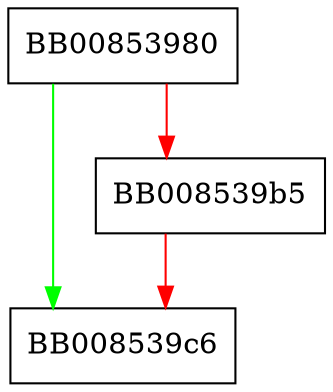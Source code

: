 digraph ossl_sm2_do_verify {
  node [shape="box"];
  graph [splines=ortho];
  BB00853980 -> BB008539c6 [color="green"];
  BB00853980 -> BB008539b5 [color="red"];
  BB008539b5 -> BB008539c6 [color="red"];
}